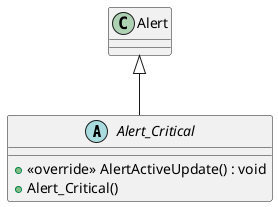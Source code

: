 @startuml
abstract class Alert_Critical {
    + <<override>> AlertActiveUpdate() : void
    + Alert_Critical()
}
Alert <|-- Alert_Critical
@enduml
